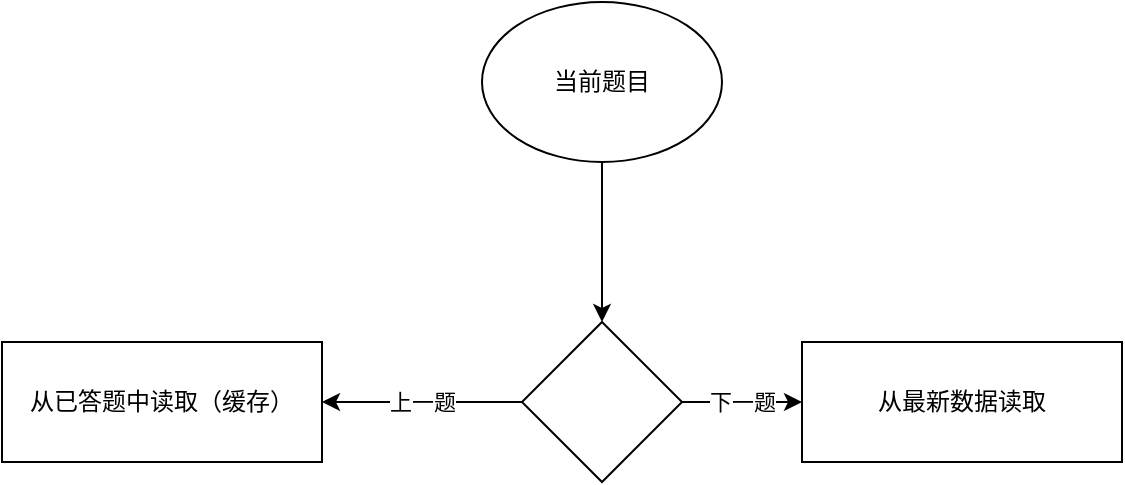 <mxfile version="15.7.0" type="github"><diagram id="BnKNPzsv0jR2_dX41Vt2" name="Page-1"><mxGraphModel dx="946" dy="614" grid="1" gridSize="10" guides="1" tooltips="1" connect="1" arrows="1" fold="1" page="1" pageScale="1" pageWidth="827" pageHeight="1169" math="0" shadow="0"><root><mxCell id="0"/><mxCell id="1" parent="0"/><mxCell id="odLj6IW6KBzWoxvWE5ig-5" value="" style="edgeStyle=orthogonalEdgeStyle;rounded=0;orthogonalLoop=1;jettySize=auto;html=1;" edge="1" parent="1" source="odLj6IW6KBzWoxvWE5ig-3" target="odLj6IW6KBzWoxvWE5ig-4"><mxGeometry relative="1" as="geometry"/></mxCell><mxCell id="odLj6IW6KBzWoxvWE5ig-3" value="当前题目" style="ellipse;whiteSpace=wrap;html=1;" vertex="1" parent="1"><mxGeometry x="350" y="280" width="120" height="80" as="geometry"/></mxCell><mxCell id="odLj6IW6KBzWoxvWE5ig-7" value="下一题" style="edgeStyle=orthogonalEdgeStyle;rounded=0;orthogonalLoop=1;jettySize=auto;html=1;" edge="1" parent="1" source="odLj6IW6KBzWoxvWE5ig-4" target="odLj6IW6KBzWoxvWE5ig-6"><mxGeometry relative="1" as="geometry"/></mxCell><mxCell id="odLj6IW6KBzWoxvWE5ig-9" value="上一题" style="edgeStyle=orthogonalEdgeStyle;rounded=0;orthogonalLoop=1;jettySize=auto;html=1;" edge="1" parent="1" source="odLj6IW6KBzWoxvWE5ig-4" target="odLj6IW6KBzWoxvWE5ig-8"><mxGeometry relative="1" as="geometry"><Array as="points"><mxPoint x="410" y="480"/></Array></mxGeometry></mxCell><mxCell id="odLj6IW6KBzWoxvWE5ig-4" value="" style="rhombus;whiteSpace=wrap;html=1;" vertex="1" parent="1"><mxGeometry x="370" y="440" width="80" height="80" as="geometry"/></mxCell><mxCell id="odLj6IW6KBzWoxvWE5ig-6" value="从最新数据读取" style="whiteSpace=wrap;html=1;" vertex="1" parent="1"><mxGeometry x="510" y="450" width="160" height="60" as="geometry"/></mxCell><mxCell id="odLj6IW6KBzWoxvWE5ig-8" value="从已答题中读取（缓存）" style="whiteSpace=wrap;html=1;" vertex="1" parent="1"><mxGeometry x="110" y="450" width="160" height="60" as="geometry"/></mxCell></root></mxGraphModel></diagram></mxfile>